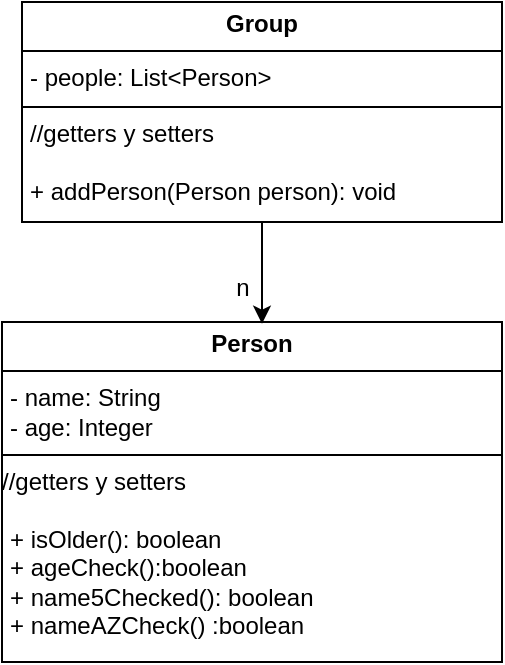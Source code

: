 <mxfile version="24.5.4" type="github">
  <diagram id="C5RBs43oDa-KdzZeNtuy" name="Page-1">
    <mxGraphModel dx="238" dy="526" grid="1" gridSize="10" guides="1" tooltips="1" connect="1" arrows="1" fold="1" page="1" pageScale="1" pageWidth="827" pageHeight="1169" math="0" shadow="0">
      <root>
        <mxCell id="WIyWlLk6GJQsqaUBKTNV-0" />
        <mxCell id="WIyWlLk6GJQsqaUBKTNV-1" parent="WIyWlLk6GJQsqaUBKTNV-0" />
        <mxCell id="3hDSKSmVrotX4oD22-Fw-4" value="&lt;p style=&quot;margin:0px;margin-top:4px;text-align:center;&quot;&gt;&lt;b&gt;Person&lt;/b&gt;&lt;/p&gt;&lt;hr size=&quot;1&quot; style=&quot;border-style:solid;&quot;&gt;&lt;p style=&quot;margin:0px;margin-left:4px;&quot;&gt;- name: String&lt;/p&gt;&lt;p style=&quot;margin:0px;margin-left:4px;&quot;&gt;- age: Integer&lt;/p&gt;&lt;hr size=&quot;1&quot; style=&quot;border-style:solid;&quot;&gt;//getters y setters&lt;br&gt;&lt;br&gt;&lt;p style=&quot;margin:0px;margin-left:4px;&quot;&gt;+ isOlder(): boolean&lt;/p&gt;&lt;p style=&quot;margin:0px;margin-left:4px;&quot;&gt;+ ageCheck():boolean&lt;/p&gt;&lt;p style=&quot;margin:0px;margin-left:4px;&quot;&gt;+ name5Checked(): boolean&lt;/p&gt;&lt;p style=&quot;margin:0px;margin-left:4px;&quot;&gt;+ nameAZCheck() :boolean&lt;/p&gt;&lt;p style=&quot;margin:0px;margin-left:4px;&quot;&gt;&lt;br&gt;&lt;/p&gt;" style="verticalAlign=top;align=left;overflow=fill;html=1;whiteSpace=wrap;" vertex="1" parent="WIyWlLk6GJQsqaUBKTNV-1">
          <mxGeometry x="90" y="200" width="250" height="170" as="geometry" />
        </mxCell>
        <mxCell id="3hDSKSmVrotX4oD22-Fw-5" value="&lt;p style=&quot;margin:0px;margin-top:4px;text-align:center;&quot;&gt;&lt;b&gt;Group&lt;/b&gt;&lt;/p&gt;&lt;hr size=&quot;1&quot; style=&quot;border-style:solid;&quot;&gt;&lt;p style=&quot;margin:0px;margin-left:4px;&quot;&gt;- people: List&amp;lt;Person&amp;gt;&lt;/p&gt;&lt;hr size=&quot;1&quot; style=&quot;border-style:solid;&quot;&gt;&lt;p style=&quot;margin:0px;margin-left:4px;&quot;&gt;//getters y setters&lt;/p&gt;&lt;p style=&quot;margin:0px;margin-left:4px;&quot;&gt;&lt;br&gt;&lt;/p&gt;&lt;p style=&quot;margin:0px;margin-left:4px;&quot;&gt;+ addPerson(Person person): void&lt;/p&gt;" style="verticalAlign=top;align=left;overflow=fill;html=1;whiteSpace=wrap;" vertex="1" parent="WIyWlLk6GJQsqaUBKTNV-1">
          <mxGeometry x="100" y="40" width="240" height="110" as="geometry" />
        </mxCell>
        <mxCell id="3hDSKSmVrotX4oD22-Fw-6" style="edgeStyle=orthogonalEdgeStyle;rounded=0;orthogonalLoop=1;jettySize=auto;html=1;entryX=0.52;entryY=0.005;entryDx=0;entryDy=0;entryPerimeter=0;" edge="1" parent="WIyWlLk6GJQsqaUBKTNV-1" source="3hDSKSmVrotX4oD22-Fw-5" target="3hDSKSmVrotX4oD22-Fw-4">
          <mxGeometry relative="1" as="geometry" />
        </mxCell>
        <mxCell id="3hDSKSmVrotX4oD22-Fw-7" value="n&lt;div&gt;&lt;br&gt;&lt;/div&gt;" style="text;html=1;align=center;verticalAlign=middle;resizable=0;points=[];autosize=1;strokeColor=none;fillColor=none;" vertex="1" parent="WIyWlLk6GJQsqaUBKTNV-1">
          <mxGeometry x="195" y="170" width="30" height="40" as="geometry" />
        </mxCell>
      </root>
    </mxGraphModel>
  </diagram>
</mxfile>

